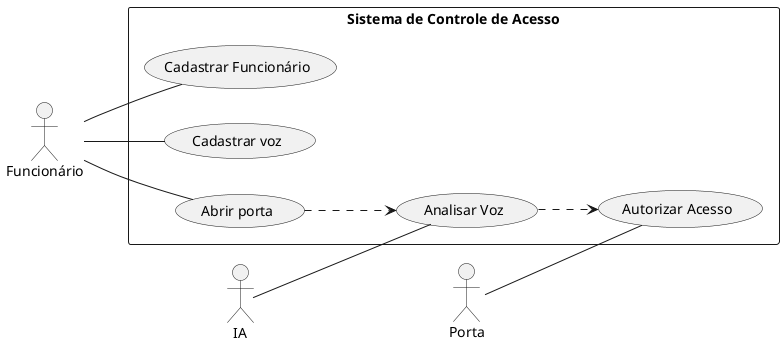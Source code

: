 @startuml

left to right direction

actor Funcionário as f
actor IA as i
actor Porta as p

rectangle "Sistema de Controle de Acesso" as Sistema {
  usecase "Cadastrar Funcionário" as UC1
  usecase "Analisar Voz" as UC2
  usecase "Autorizar Acesso" as UC3
  usecase "Cadastrar voz" as UC4
  usecase "Abrir porta" as UC5

  f -- UC1
  f -- UC4
  f -- UC5
  i -- UC2
  p -- UC3

  UC5 ..> UC2
  UC2 ..> UC3
}

@enduml
